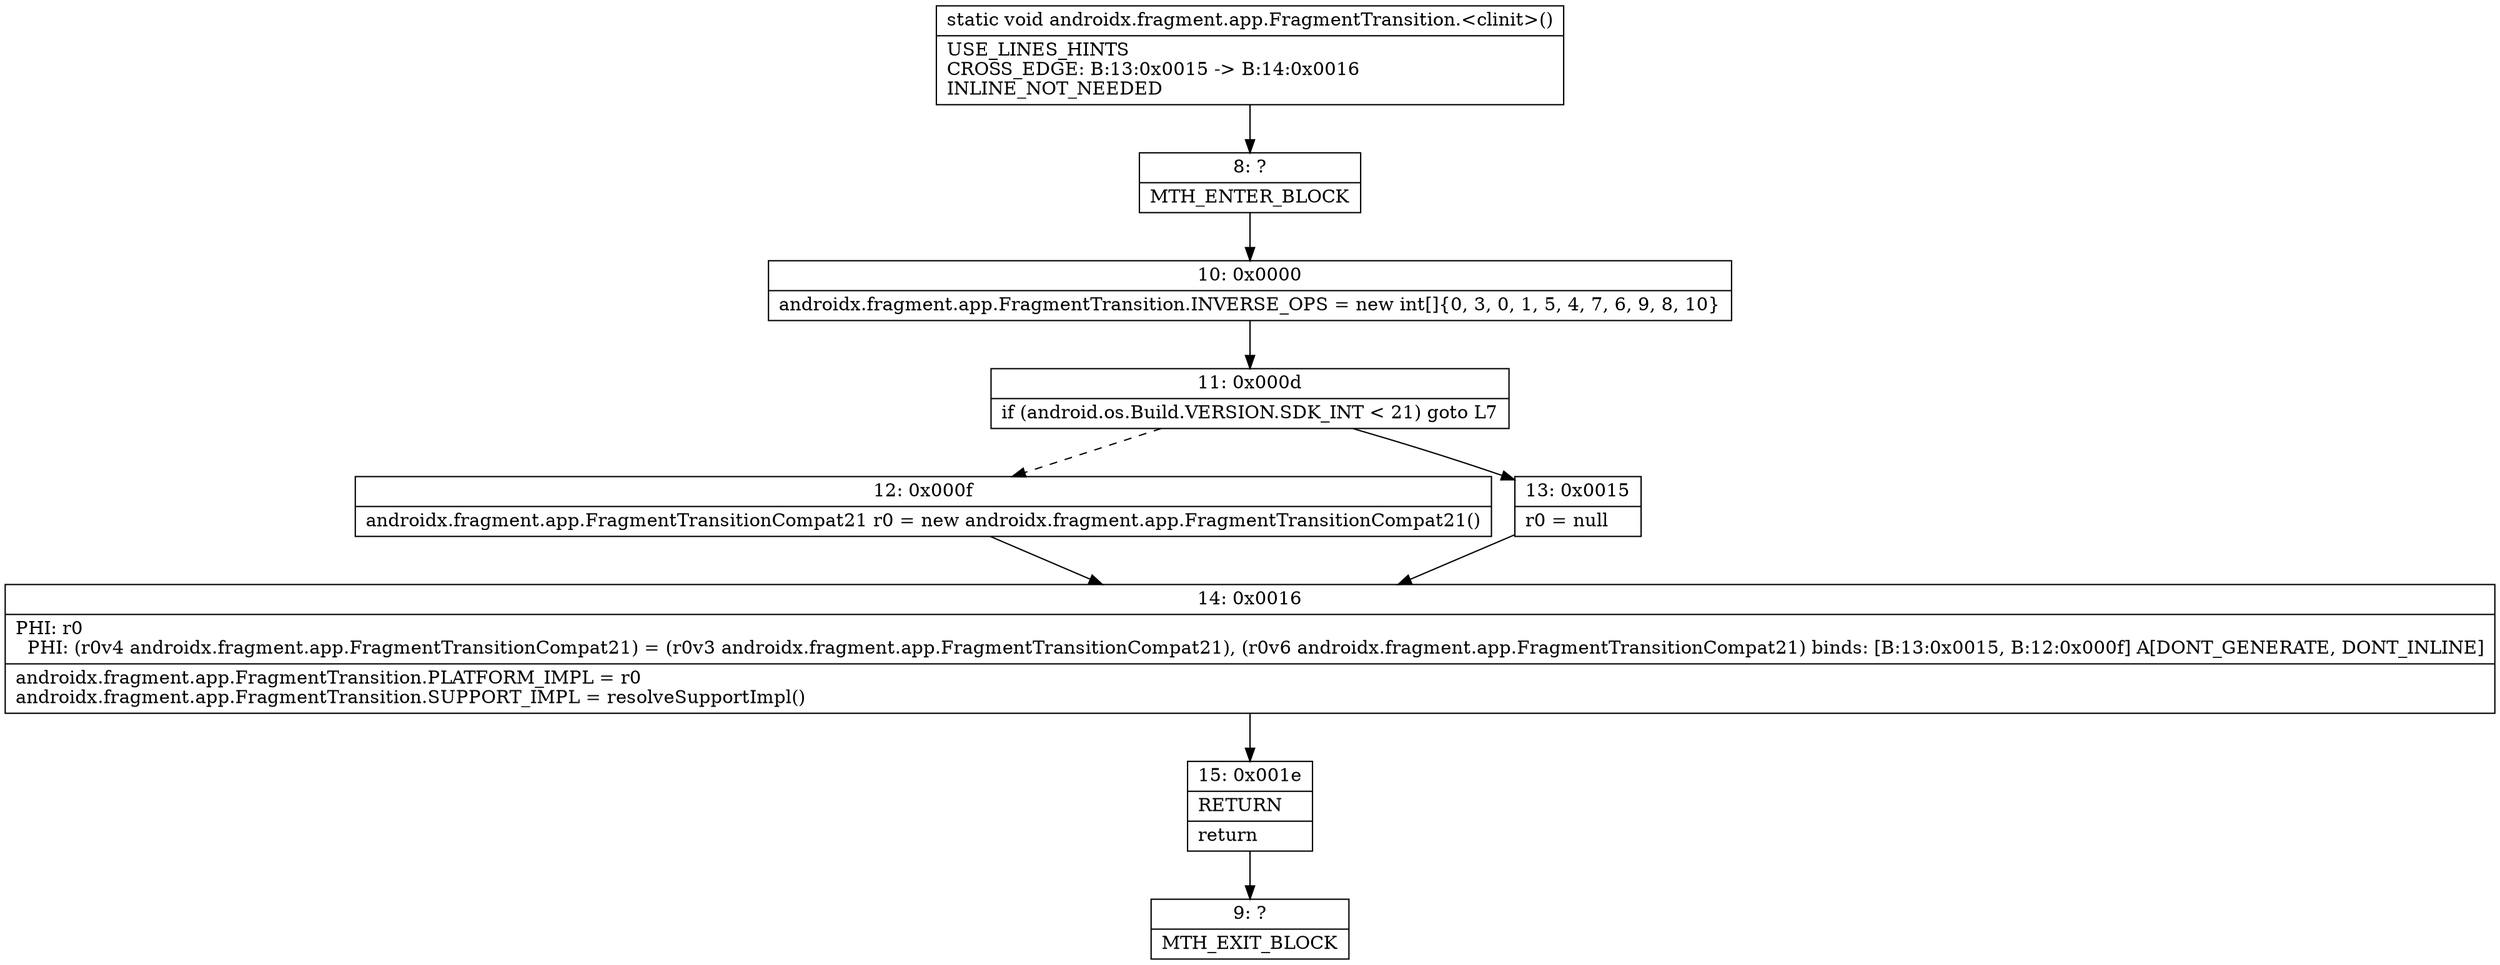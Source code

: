 digraph "CFG forandroidx.fragment.app.FragmentTransition.\<clinit\>()V" {
Node_8 [shape=record,label="{8\:\ ?|MTH_ENTER_BLOCK\l}"];
Node_10 [shape=record,label="{10\:\ 0x0000|androidx.fragment.app.FragmentTransition.INVERSE_OPS = new int[]\{0, 3, 0, 1, 5, 4, 7, 6, 9, 8, 10\}\l}"];
Node_11 [shape=record,label="{11\:\ 0x000d|if (android.os.Build.VERSION.SDK_INT \< 21) goto L7\l}"];
Node_12 [shape=record,label="{12\:\ 0x000f|androidx.fragment.app.FragmentTransitionCompat21 r0 = new androidx.fragment.app.FragmentTransitionCompat21()\l}"];
Node_14 [shape=record,label="{14\:\ 0x0016|PHI: r0 \l  PHI: (r0v4 androidx.fragment.app.FragmentTransitionCompat21) = (r0v3 androidx.fragment.app.FragmentTransitionCompat21), (r0v6 androidx.fragment.app.FragmentTransitionCompat21) binds: [B:13:0x0015, B:12:0x000f] A[DONT_GENERATE, DONT_INLINE]\l|androidx.fragment.app.FragmentTransition.PLATFORM_IMPL = r0\landroidx.fragment.app.FragmentTransition.SUPPORT_IMPL = resolveSupportImpl()\l}"];
Node_15 [shape=record,label="{15\:\ 0x001e|RETURN\l|return\l}"];
Node_9 [shape=record,label="{9\:\ ?|MTH_EXIT_BLOCK\l}"];
Node_13 [shape=record,label="{13\:\ 0x0015|r0 = null\l}"];
MethodNode[shape=record,label="{static void androidx.fragment.app.FragmentTransition.\<clinit\>()  | USE_LINES_HINTS\lCROSS_EDGE: B:13:0x0015 \-\> B:14:0x0016\lINLINE_NOT_NEEDED\l}"];
MethodNode -> Node_8;Node_8 -> Node_10;
Node_10 -> Node_11;
Node_11 -> Node_12[style=dashed];
Node_11 -> Node_13;
Node_12 -> Node_14;
Node_14 -> Node_15;
Node_15 -> Node_9;
Node_13 -> Node_14;
}

